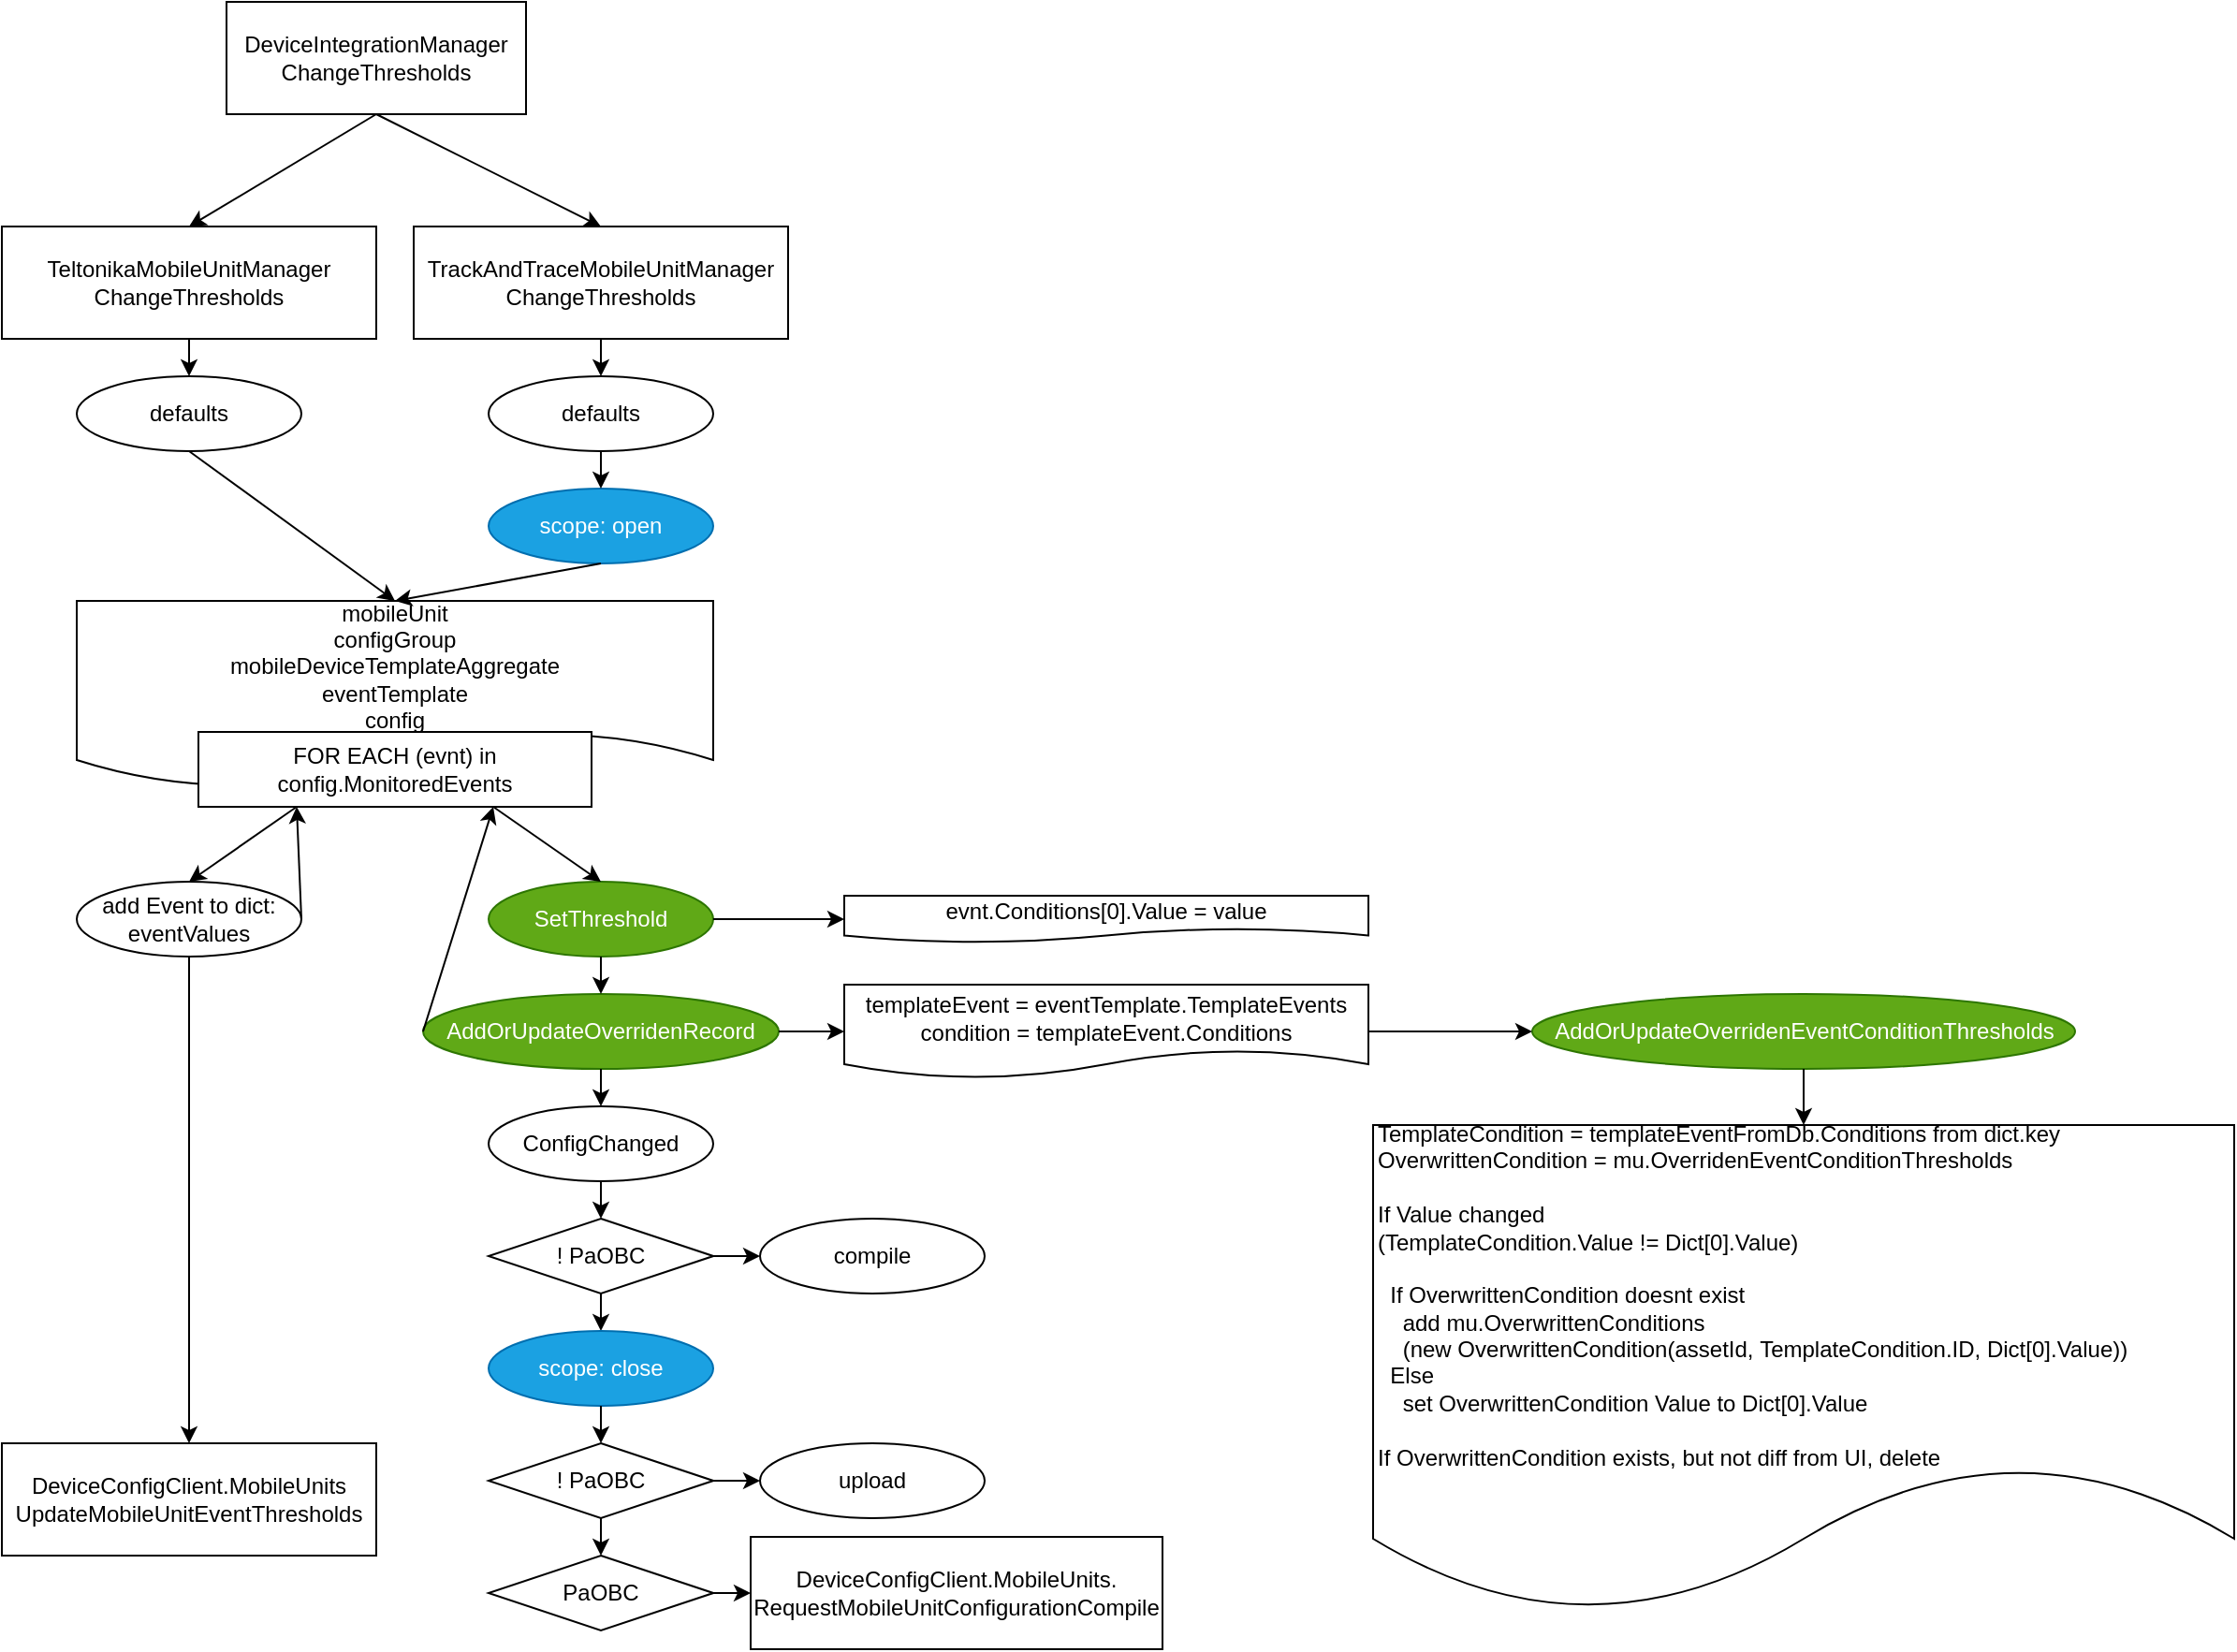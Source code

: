 <mxfile>
    <diagram id="BF0otC4eH52tYb0Mx7j4" name="Page-1">
        <mxGraphModel dx="1374" dy="800" grid="1" gridSize="10" guides="1" tooltips="1" connect="1" arrows="1" fold="1" page="1" pageScale="1" pageWidth="850" pageHeight="1100" math="0" shadow="0">
            <root>
                <mxCell id="0"/>
                <mxCell id="1" parent="0"/>
                <mxCell id="2" value="DeviceIntegrationManager&lt;br&gt;ChangeThresholds" style="rounded=0;whiteSpace=wrap;html=1;" vertex="1" parent="1">
                    <mxGeometry x="140" y="10" width="160" height="60" as="geometry"/>
                </mxCell>
                <mxCell id="3" value="TeltonikaMobileUnitManager&lt;br&gt;ChangeThresholds" style="rounded=0;whiteSpace=wrap;html=1;" vertex="1" parent="1">
                    <mxGeometry x="20" y="130" width="200" height="60" as="geometry"/>
                </mxCell>
                <mxCell id="5" value="" style="endArrow=classic;html=1;exitX=0.5;exitY=1;exitDx=0;exitDy=0;entryX=0.5;entryY=0;entryDx=0;entryDy=0;" edge="1" parent="1" source="2" target="3">
                    <mxGeometry width="50" height="50" relative="1" as="geometry">
                        <mxPoint x="340" y="400" as="sourcePoint"/>
                        <mxPoint x="390" y="350" as="targetPoint"/>
                    </mxGeometry>
                </mxCell>
                <mxCell id="6" value="" style="endArrow=classic;html=1;exitX=0.5;exitY=1;exitDx=0;exitDy=0;entryX=0.5;entryY=0;entryDx=0;entryDy=0;" edge="1" parent="1" source="2" target="7">
                    <mxGeometry width="50" height="50" relative="1" as="geometry">
                        <mxPoint x="250" y="80" as="sourcePoint"/>
                        <mxPoint x="360" y="130" as="targetPoint"/>
                    </mxGeometry>
                </mxCell>
                <mxCell id="7" value="TrackAndTraceMobileUnitManager&lt;br&gt;ChangeThresholds" style="rounded=0;whiteSpace=wrap;html=1;" vertex="1" parent="1">
                    <mxGeometry x="240" y="130" width="200" height="60" as="geometry"/>
                </mxCell>
                <mxCell id="8" value="scope: open" style="ellipse;whiteSpace=wrap;html=1;fillColor=#1ba1e2;strokeColor=#006EAF;fontColor=#ffffff;" vertex="1" parent="1">
                    <mxGeometry x="280" y="270" width="120" height="40" as="geometry"/>
                </mxCell>
                <mxCell id="11" value="defaults" style="ellipse;whiteSpace=wrap;html=1;" vertex="1" parent="1">
                    <mxGeometry x="60" y="210" width="120" height="40" as="geometry"/>
                </mxCell>
                <mxCell id="12" value="defaults" style="ellipse;whiteSpace=wrap;html=1;" vertex="1" parent="1">
                    <mxGeometry x="280" y="210" width="120" height="40" as="geometry"/>
                </mxCell>
                <mxCell id="13" value="mobileUnit&lt;br&gt;configGroup&lt;br&gt;mobileDeviceTemplateAggregate&lt;br&gt;eventTemplate&lt;br&gt;config" style="shape=document;whiteSpace=wrap;html=1;boundedLbl=1;" vertex="1" parent="1">
                    <mxGeometry x="60" y="330" width="340" height="100" as="geometry"/>
                </mxCell>
                <mxCell id="14" value="" style="endArrow=classic;html=1;exitX=0.5;exitY=1;exitDx=0;exitDy=0;" edge="1" parent="1" source="3" target="11">
                    <mxGeometry width="50" height="50" relative="1" as="geometry">
                        <mxPoint x="220" y="330" as="sourcePoint"/>
                        <mxPoint x="120" y="300" as="targetPoint"/>
                    </mxGeometry>
                </mxCell>
                <mxCell id="15" value="" style="endArrow=classic;html=1;exitX=0.5;exitY=1;exitDx=0;exitDy=0;" edge="1" parent="1" source="7" target="12">
                    <mxGeometry width="50" height="50" relative="1" as="geometry">
                        <mxPoint x="130" y="200" as="sourcePoint"/>
                        <mxPoint x="130" y="220" as="targetPoint"/>
                    </mxGeometry>
                </mxCell>
                <mxCell id="16" value="" style="endArrow=classic;html=1;exitX=0.5;exitY=1;exitDx=0;exitDy=0;entryX=0.5;entryY=0;entryDx=0;entryDy=0;" edge="1" parent="1" source="12" target="8">
                    <mxGeometry width="50" height="50" relative="1" as="geometry">
                        <mxPoint x="140" y="210" as="sourcePoint"/>
                        <mxPoint x="140" y="230" as="targetPoint"/>
                    </mxGeometry>
                </mxCell>
                <mxCell id="17" value="" style="endArrow=classic;html=1;exitX=0.5;exitY=1;exitDx=0;exitDy=0;entryX=0.5;entryY=0;entryDx=0;entryDy=0;" edge="1" parent="1" source="11" target="13">
                    <mxGeometry width="50" height="50" relative="1" as="geometry">
                        <mxPoint x="150" y="220" as="sourcePoint"/>
                        <mxPoint x="150" y="240" as="targetPoint"/>
                    </mxGeometry>
                </mxCell>
                <mxCell id="18" value="" style="endArrow=classic;html=1;exitX=0.5;exitY=1;exitDx=0;exitDy=0;entryX=0.5;entryY=0;entryDx=0;entryDy=0;" edge="1" parent="1" source="8" target="13">
                    <mxGeometry width="50" height="50" relative="1" as="geometry">
                        <mxPoint x="160" y="230" as="sourcePoint"/>
                        <mxPoint x="160" y="250" as="targetPoint"/>
                    </mxGeometry>
                </mxCell>
                <mxCell id="23" value="add Event to dict:&lt;br&gt;eventValues" style="ellipse;whiteSpace=wrap;html=1;" vertex="1" parent="1">
                    <mxGeometry x="60" y="480" width="120" height="40" as="geometry"/>
                </mxCell>
                <mxCell id="25" value="" style="endArrow=classic;html=1;exitX=0.5;exitY=1;exitDx=0;exitDy=0;entryX=0.5;entryY=0;entryDx=0;entryDy=0;" edge="1" parent="1" source="23" target="26">
                    <mxGeometry width="50" height="50" relative="1" as="geometry">
                        <mxPoint x="130" y="260" as="sourcePoint"/>
                        <mxPoint x="155" y="340" as="targetPoint"/>
                    </mxGeometry>
                </mxCell>
                <mxCell id="26" value="DeviceConfigClient.MobileUnits&lt;br&gt;UpdateMobileUnitEventThresholds" style="rounded=0;whiteSpace=wrap;html=1;" vertex="1" parent="1">
                    <mxGeometry x="20" y="780" width="200" height="60" as="geometry"/>
                </mxCell>
                <mxCell id="27" value="SetThreshold" style="ellipse;whiteSpace=wrap;html=1;fillColor=#60a917;strokeColor=#2D7600;fontColor=#ffffff;" vertex="1" parent="1">
                    <mxGeometry x="280" y="480" width="120" height="40" as="geometry"/>
                </mxCell>
                <mxCell id="28" value="AddOrUpdateOverridenRecord" style="ellipse;whiteSpace=wrap;html=1;fillColor=#60a917;strokeColor=#2D7600;fontColor=#ffffff;" vertex="1" parent="1">
                    <mxGeometry x="245" y="540" width="190" height="40" as="geometry"/>
                </mxCell>
                <mxCell id="29" value="&lt;span&gt;FOR EACH (evnt) in config.MonitoredEvents&lt;/span&gt;" style="rounded=0;whiteSpace=wrap;html=1;" vertex="1" parent="1">
                    <mxGeometry x="125" y="400" width="210" height="40" as="geometry"/>
                </mxCell>
                <mxCell id="30" value="" style="endArrow=classic;html=1;exitX=0.25;exitY=1;exitDx=0;exitDy=0;entryX=0.5;entryY=0;entryDx=0;entryDy=0;" edge="1" parent="1" source="29" target="23">
                    <mxGeometry width="50" height="50" relative="1" as="geometry">
                        <mxPoint x="130" y="260" as="sourcePoint"/>
                        <mxPoint x="240" y="340" as="targetPoint"/>
                    </mxGeometry>
                </mxCell>
                <mxCell id="31" value="" style="endArrow=classic;html=1;entryX=0.5;entryY=0;entryDx=0;entryDy=0;exitX=0.75;exitY=1;exitDx=0;exitDy=0;" edge="1" parent="1" source="29" target="27">
                    <mxGeometry width="50" height="50" relative="1" as="geometry">
                        <mxPoint x="230" y="440" as="sourcePoint"/>
                        <mxPoint x="130" y="490" as="targetPoint"/>
                    </mxGeometry>
                </mxCell>
                <mxCell id="32" value="" style="endArrow=classic;html=1;entryX=0.5;entryY=0;entryDx=0;entryDy=0;exitX=0.5;exitY=1;exitDx=0;exitDy=0;" edge="1" parent="1" source="27" target="28">
                    <mxGeometry width="50" height="50" relative="1" as="geometry">
                        <mxPoint x="240" y="450" as="sourcePoint"/>
                        <mxPoint x="350" y="490" as="targetPoint"/>
                    </mxGeometry>
                </mxCell>
                <mxCell id="36" value="" style="endArrow=classic;html=1;exitX=1;exitY=0.5;exitDx=0;exitDy=0;entryX=0.25;entryY=1;entryDx=0;entryDy=0;" edge="1" parent="1" source="23" target="29">
                    <mxGeometry width="50" height="50" relative="1" as="geometry">
                        <mxPoint x="187.5" y="450" as="sourcePoint"/>
                        <mxPoint x="180" y="440" as="targetPoint"/>
                    </mxGeometry>
                </mxCell>
                <mxCell id="37" value="" style="endArrow=classic;html=1;exitX=0;exitY=0.5;exitDx=0;exitDy=0;entryX=0.75;entryY=1;entryDx=0;entryDy=0;" edge="1" parent="1" source="28" target="29">
                    <mxGeometry width="50" height="50" relative="1" as="geometry">
                        <mxPoint x="292.5" y="450" as="sourcePoint"/>
                        <mxPoint x="280" y="440" as="targetPoint"/>
                    </mxGeometry>
                </mxCell>
                <mxCell id="38" value="ConfigChanged" style="ellipse;whiteSpace=wrap;html=1;" vertex="1" parent="1">
                    <mxGeometry x="280" y="600" width="120" height="40" as="geometry"/>
                </mxCell>
                <mxCell id="39" value="compile" style="ellipse;whiteSpace=wrap;html=1;" vertex="1" parent="1">
                    <mxGeometry x="425" y="660" width="120" height="40" as="geometry"/>
                </mxCell>
                <mxCell id="40" value="upload" style="ellipse;whiteSpace=wrap;html=1;" vertex="1" parent="1">
                    <mxGeometry x="425" y="780" width="120" height="40" as="geometry"/>
                </mxCell>
                <mxCell id="42" value="DeviceConfigClient.MobileUnits.&lt;br&gt;RequestMobileUnitConfigurationCompile" style="rounded=0;whiteSpace=wrap;html=1;" vertex="1" parent="1">
                    <mxGeometry x="420" y="830" width="220" height="60" as="geometry"/>
                </mxCell>
                <mxCell id="43" value="" style="endArrow=classic;html=1;entryX=0.5;entryY=0;entryDx=0;entryDy=0;exitX=0.5;exitY=1;exitDx=0;exitDy=0;" edge="1" parent="1" source="28" target="38">
                    <mxGeometry width="50" height="50" relative="1" as="geometry">
                        <mxPoint x="350" y="530" as="sourcePoint"/>
                        <mxPoint x="350" y="550" as="targetPoint"/>
                    </mxGeometry>
                </mxCell>
                <mxCell id="44" value="" style="endArrow=classic;html=1;exitX=0.5;exitY=1;exitDx=0;exitDy=0;entryX=0.5;entryY=0;entryDx=0;entryDy=0;" edge="1" parent="1" source="38" target="62">
                    <mxGeometry width="50" height="50" relative="1" as="geometry">
                        <mxPoint x="350" y="590" as="sourcePoint"/>
                        <mxPoint x="339.998" y="652.5" as="targetPoint"/>
                    </mxGeometry>
                </mxCell>
                <mxCell id="45" value="" style="endArrow=classic;html=1;entryX=0.5;entryY=0;entryDx=0;entryDy=0;exitX=0.5;exitY=1;exitDx=0;exitDy=0;" edge="1" parent="1" source="62" target="59">
                    <mxGeometry width="50" height="50" relative="1" as="geometry">
                        <mxPoint x="342.012" y="707.005" as="sourcePoint"/>
                        <mxPoint x="350" y="670" as="targetPoint"/>
                    </mxGeometry>
                </mxCell>
                <mxCell id="46" value="" style="endArrow=classic;html=1;entryX=0.5;entryY=0;entryDx=0;entryDy=0;exitX=0.5;exitY=1;exitDx=0;exitDy=0;" edge="1" parent="1" source="65" target="67">
                    <mxGeometry width="50" height="50" relative="1" as="geometry">
                        <mxPoint x="350" y="770" as="sourcePoint"/>
                        <mxPoint x="340" y="840" as="targetPoint"/>
                    </mxGeometry>
                </mxCell>
                <mxCell id="47" value="" style="endArrow=classic;html=1;entryX=0;entryY=0.5;entryDx=0;entryDy=0;exitX=1;exitY=0.5;exitDx=0;exitDy=0;" edge="1" parent="1" source="67" target="42">
                    <mxGeometry width="50" height="50" relative="1" as="geometry">
                        <mxPoint x="400" y="860" as="sourcePoint"/>
                        <mxPoint x="350" y="850" as="targetPoint"/>
                    </mxGeometry>
                </mxCell>
                <mxCell id="48" value="" style="endArrow=classic;html=1;exitX=1;exitY=0.5;exitDx=0;exitDy=0;entryX=0;entryY=0.5;entryDx=0;entryDy=0;" edge="1" parent="1" source="27" target="53">
                    <mxGeometry width="50" height="50" relative="1" as="geometry">
                        <mxPoint x="350" y="590" as="sourcePoint"/>
                        <mxPoint x="510" y="500" as="targetPoint"/>
                    </mxGeometry>
                </mxCell>
                <mxCell id="49" value="" style="endArrow=classic;html=1;exitX=1;exitY=0.5;exitDx=0;exitDy=0;entryX=0;entryY=0.5;entryDx=0;entryDy=0;" edge="1" parent="1" source="28" target="54">
                    <mxGeometry width="50" height="50" relative="1" as="geometry">
                        <mxPoint x="410" y="510" as="sourcePoint"/>
                        <mxPoint x="510" y="560" as="targetPoint"/>
                    </mxGeometry>
                </mxCell>
                <mxCell id="53" value="evnt.Conditions[0].Value = value" style="shape=document;whiteSpace=wrap;html=1;boundedLbl=1;" vertex="1" parent="1">
                    <mxGeometry x="470" y="487.5" width="280" height="25" as="geometry"/>
                </mxCell>
                <mxCell id="54" value="templateEvent = eventTemplate.TemplateEvents&lt;br&gt;condition = templateEvent.Conditions" style="shape=document;whiteSpace=wrap;html=1;boundedLbl=1;" vertex="1" parent="1">
                    <mxGeometry x="470" y="535" width="280" height="50" as="geometry"/>
                </mxCell>
                <mxCell id="55" value="AddOrUpdateOverridenEventConditionThresholds" style="ellipse;whiteSpace=wrap;html=1;fillColor=#60a917;strokeColor=#2D7600;fontColor=#ffffff;" vertex="1" parent="1">
                    <mxGeometry x="837.5" y="540" width="290" height="40" as="geometry"/>
                </mxCell>
                <mxCell id="56" value="" style="endArrow=classic;html=1;exitX=1;exitY=0.5;exitDx=0;exitDy=0;entryX=0;entryY=0.5;entryDx=0;entryDy=0;" edge="1" parent="1" source="54" target="55">
                    <mxGeometry width="50" height="50" relative="1" as="geometry">
                        <mxPoint x="445" y="570" as="sourcePoint"/>
                        <mxPoint x="480" y="570" as="targetPoint"/>
                    </mxGeometry>
                </mxCell>
                <mxCell id="57" value="&lt;div&gt;TemplateCondition&amp;nbsp;=&amp;nbsp;templateEventFromDb.Conditions&amp;nbsp;from&amp;nbsp;dict.key&lt;/div&gt;&lt;div&gt;OverwrittenCondition&amp;nbsp;=&amp;nbsp;mu.OverridenEventConditionThresholds&lt;/div&gt;&lt;br&gt;&lt;div&gt;If&amp;nbsp;Value&amp;nbsp;changed&lt;/div&gt;&lt;div&gt;(TemplateCondition.Value&amp;nbsp;!=&amp;nbsp;Dict[0].Value)&lt;/div&gt;&lt;br&gt;&lt;div&gt;&amp;nbsp;&amp;nbsp;If&amp;nbsp;OverwrittenCondition&amp;nbsp;doesnt&amp;nbsp;exist&amp;nbsp;&lt;/div&gt;&lt;div&gt;&amp;nbsp;&amp;nbsp;&amp;nbsp;&amp;nbsp;add&amp;nbsp;mu.OverwrittenConditions&lt;/div&gt;&lt;div&gt;&amp;nbsp;&amp;nbsp;&amp;nbsp;&amp;nbsp;(new&amp;nbsp;OverwrittenCondition(assetId,&amp;nbsp;TemplateCondition.ID,&amp;nbsp;Dict[0].Value))&lt;/div&gt;&lt;div&gt;&amp;nbsp;&amp;nbsp;Else&amp;nbsp;&lt;/div&gt;&lt;div&gt;&amp;nbsp;&amp;nbsp;&amp;nbsp;&amp;nbsp;set&amp;nbsp;OverwrittenCondition&amp;nbsp;Value&amp;nbsp;to&amp;nbsp;Dict[0].Value&lt;/div&gt;&lt;br&gt;&lt;div&gt;If&amp;nbsp;OverwrittenCondition&amp;nbsp;exists,&amp;nbsp;but&amp;nbsp;not&amp;nbsp;diff&amp;nbsp;from&amp;nbsp;UI,&amp;nbsp;delete&lt;/div&gt;" style="shape=document;whiteSpace=wrap;html=1;boundedLbl=1;align=left;" vertex="1" parent="1">
                    <mxGeometry x="752.5" y="610" width="460" height="260" as="geometry"/>
                </mxCell>
                <mxCell id="58" value="" style="endArrow=classic;html=1;exitX=0.5;exitY=1;exitDx=0;exitDy=0;entryX=0.5;entryY=0;entryDx=0;entryDy=0;" edge="1" parent="1" source="55" target="57">
                    <mxGeometry width="50" height="50" relative="1" as="geometry">
                        <mxPoint x="760" y="570" as="sourcePoint"/>
                        <mxPoint x="780" y="570" as="targetPoint"/>
                    </mxGeometry>
                </mxCell>
                <mxCell id="59" value="scope: close" style="ellipse;whiteSpace=wrap;html=1;fillColor=#1ba1e2;strokeColor=#006EAF;fontColor=#ffffff;" vertex="1" parent="1">
                    <mxGeometry x="280" y="720" width="120" height="40" as="geometry"/>
                </mxCell>
                <mxCell id="60" value="" style="endArrow=classic;html=1;exitX=0.5;exitY=1;exitDx=0;exitDy=0;entryX=0.5;entryY=0;entryDx=0;entryDy=0;" edge="1" parent="1" source="59" target="65">
                    <mxGeometry width="50" height="50" relative="1" as="geometry">
                        <mxPoint x="350" y="710" as="sourcePoint"/>
                        <mxPoint x="410" y="770" as="targetPoint"/>
                    </mxGeometry>
                </mxCell>
                <mxCell id="62" value="&lt;span&gt;! PaOBC&lt;/span&gt;" style="rhombus;whiteSpace=wrap;html=1;align=center;" vertex="1" parent="1">
                    <mxGeometry x="280" y="660" width="120" height="40" as="geometry"/>
                </mxCell>
                <mxCell id="64" value="" style="endArrow=classic;html=1;exitX=1;exitY=0.5;exitDx=0;exitDy=0;entryX=0;entryY=0.5;entryDx=0;entryDy=0;" edge="1" parent="1" source="62" target="39">
                    <mxGeometry width="50" height="50" relative="1" as="geometry">
                        <mxPoint x="445" y="570" as="sourcePoint"/>
                        <mxPoint x="480" y="570" as="targetPoint"/>
                    </mxGeometry>
                </mxCell>
                <mxCell id="65" value="&lt;span&gt;!&lt;/span&gt;&amp;nbsp;PaOBC" style="rhombus;whiteSpace=wrap;html=1;align=center;" vertex="1" parent="1">
                    <mxGeometry x="280" y="780" width="120" height="40" as="geometry"/>
                </mxCell>
                <mxCell id="66" value="" style="endArrow=classic;html=1;exitX=1;exitY=0.5;exitDx=0;exitDy=0;entryX=0;entryY=0.5;entryDx=0;entryDy=0;" edge="1" parent="1" source="65" target="40">
                    <mxGeometry width="50" height="50" relative="1" as="geometry">
                        <mxPoint x="410" y="690" as="sourcePoint"/>
                        <mxPoint x="435" y="690" as="targetPoint"/>
                    </mxGeometry>
                </mxCell>
                <mxCell id="67" value="PaOBC" style="rhombus;whiteSpace=wrap;html=1;align=center;" vertex="1" parent="1">
                    <mxGeometry x="280" y="840" width="120" height="40" as="geometry"/>
                </mxCell>
            </root>
        </mxGraphModel>
    </diagram>
</mxfile>